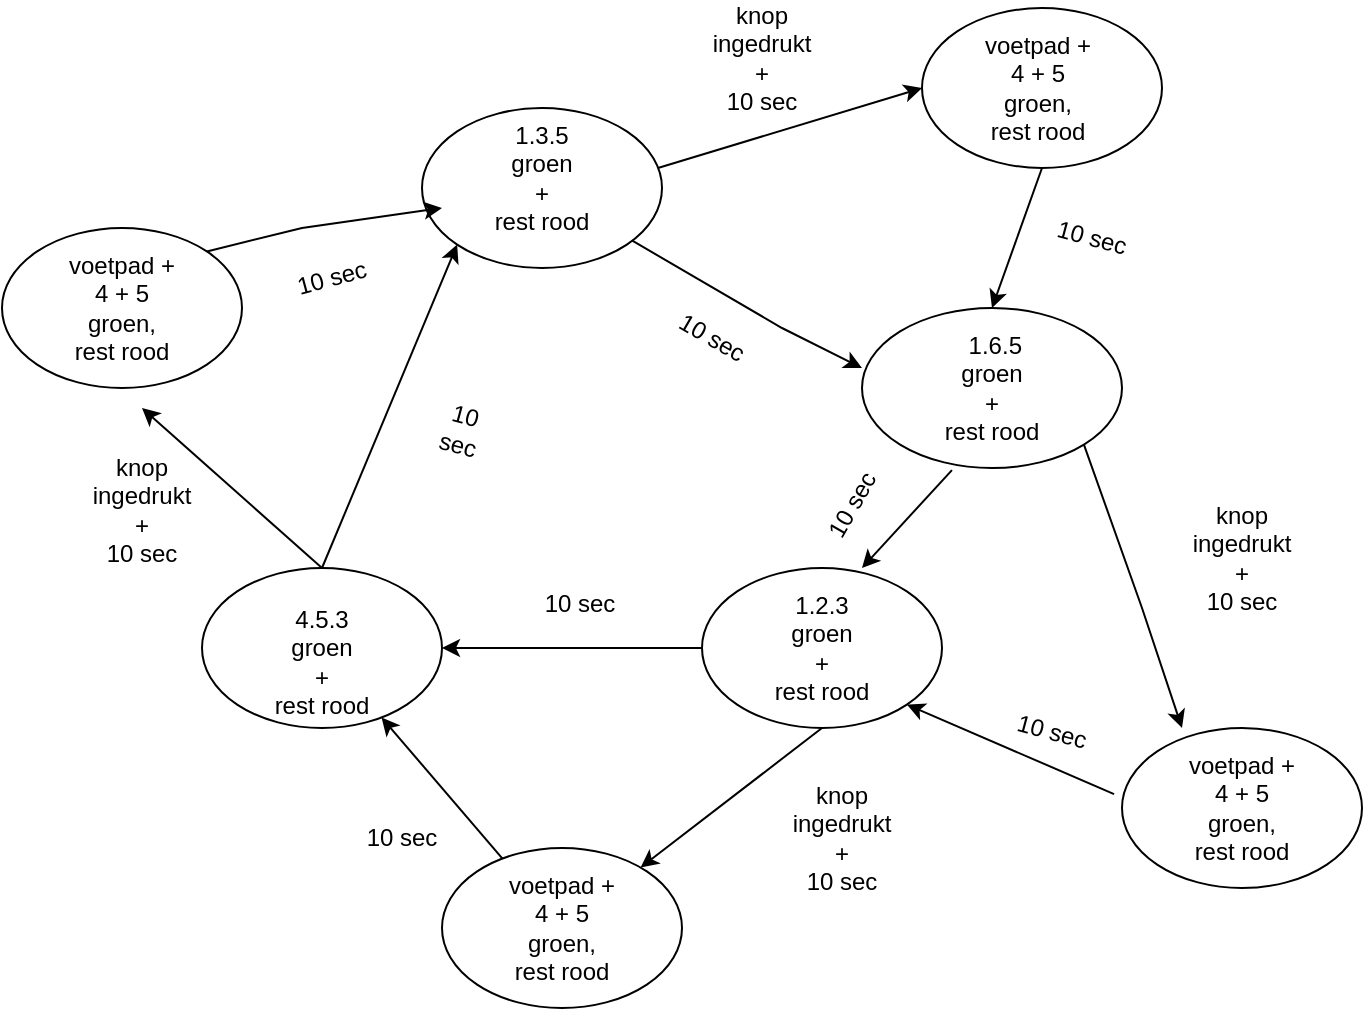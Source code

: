 <mxfile version="20.4.1" type="github">
  <diagram id="kttOxG31RimME8Mo8_W9" name="Pagina-1">
    <mxGraphModel dx="706" dy="708" grid="0" gridSize="10" guides="1" tooltips="1" connect="1" arrows="1" fold="1" page="1" pageScale="1" pageWidth="827" pageHeight="1169" math="0" shadow="0">
      <root>
        <mxCell id="0" />
        <mxCell id="1" parent="0" />
        <mxCell id="hrEoVn3MDDSSl_XmKIdN-11" value="" style="ellipse;whiteSpace=wrap;html=1;rounded=0;" vertex="1" parent="1">
          <mxGeometry x="310" y="190" width="120" height="80" as="geometry" />
        </mxCell>
        <mxCell id="hrEoVn3MDDSSl_XmKIdN-12" value="" style="endArrow=classic;html=1;rounded=0;entryX=0;entryY=0.375;entryDx=0;entryDy=0;entryPerimeter=0;" edge="1" parent="1" source="hrEoVn3MDDSSl_XmKIdN-11" target="hrEoVn3MDDSSl_XmKIdN-13">
          <mxGeometry width="50" height="50" relative="1" as="geometry">
            <mxPoint x="440" y="260" as="sourcePoint" />
            <mxPoint x="530" y="330" as="targetPoint" />
            <Array as="points">
              <mxPoint x="490" y="300" />
            </Array>
          </mxGeometry>
        </mxCell>
        <mxCell id="hrEoVn3MDDSSl_XmKIdN-13" value="" style="ellipse;whiteSpace=wrap;html=1;rounded=0;" vertex="1" parent="1">
          <mxGeometry x="530" y="290" width="130" height="80" as="geometry" />
        </mxCell>
        <mxCell id="hrEoVn3MDDSSl_XmKIdN-14" value="" style="endArrow=classic;html=1;rounded=0;exitX=0.346;exitY=1.013;exitDx=0;exitDy=0;exitPerimeter=0;" edge="1" parent="1" source="hrEoVn3MDDSSl_XmKIdN-13">
          <mxGeometry width="50" height="50" relative="1" as="geometry">
            <mxPoint x="570" y="430" as="sourcePoint" />
            <mxPoint x="530" y="420" as="targetPoint" />
          </mxGeometry>
        </mxCell>
        <mxCell id="hrEoVn3MDDSSl_XmKIdN-15" value="" style="ellipse;whiteSpace=wrap;html=1;rounded=0;" vertex="1" parent="1">
          <mxGeometry x="450" y="420" width="120" height="80" as="geometry" />
        </mxCell>
        <mxCell id="hrEoVn3MDDSSl_XmKIdN-16" value="" style="endArrow=classic;html=1;rounded=0;" edge="1" parent="1" source="hrEoVn3MDDSSl_XmKIdN-15">
          <mxGeometry width="50" height="50" relative="1" as="geometry">
            <mxPoint x="390" y="490" as="sourcePoint" />
            <mxPoint x="320" y="460" as="targetPoint" />
          </mxGeometry>
        </mxCell>
        <mxCell id="hrEoVn3MDDSSl_XmKIdN-17" value="" style="ellipse;whiteSpace=wrap;html=1;rounded=0;" vertex="1" parent="1">
          <mxGeometry x="200" y="420" width="120" height="80" as="geometry" />
        </mxCell>
        <mxCell id="hrEoVn3MDDSSl_XmKIdN-18" value="" style="endArrow=classic;html=1;rounded=0;exitX=0.5;exitY=0;exitDx=0;exitDy=0;" edge="1" parent="1" source="hrEoVn3MDDSSl_XmKIdN-17">
          <mxGeometry width="50" height="50" relative="1" as="geometry">
            <mxPoint x="230" y="420" as="sourcePoint" />
            <mxPoint x="170" y="340" as="targetPoint" />
          </mxGeometry>
        </mxCell>
        <mxCell id="hrEoVn3MDDSSl_XmKIdN-19" value="" style="ellipse;whiteSpace=wrap;html=1;rounded=0;" vertex="1" parent="1">
          <mxGeometry x="100" y="250" width="120" height="80" as="geometry" />
        </mxCell>
        <mxCell id="hrEoVn3MDDSSl_XmKIdN-20" value="" style="endArrow=classic;html=1;rounded=0;exitX=1;exitY=0;exitDx=0;exitDy=0;entryX=0.083;entryY=0.625;entryDx=0;entryDy=0;entryPerimeter=0;" edge="1" parent="1" source="hrEoVn3MDDSSl_XmKIdN-19" target="hrEoVn3MDDSSl_XmKIdN-11">
          <mxGeometry width="50" height="50" relative="1" as="geometry">
            <mxPoint x="420" y="370" as="sourcePoint" />
            <mxPoint x="470" y="320" as="targetPoint" />
            <Array as="points">
              <mxPoint x="250" y="250" />
            </Array>
          </mxGeometry>
        </mxCell>
        <mxCell id="hrEoVn3MDDSSl_XmKIdN-21" value="" style="endArrow=classic;html=1;rounded=0;exitX=0.983;exitY=0.375;exitDx=0;exitDy=0;exitPerimeter=0;" edge="1" parent="1" source="hrEoVn3MDDSSl_XmKIdN-11">
          <mxGeometry width="50" height="50" relative="1" as="geometry">
            <mxPoint x="520" y="520" as="sourcePoint" />
            <mxPoint x="560" y="180" as="targetPoint" />
          </mxGeometry>
        </mxCell>
        <mxCell id="hrEoVn3MDDSSl_XmKIdN-22" value="" style="ellipse;whiteSpace=wrap;html=1;rounded=0;" vertex="1" parent="1">
          <mxGeometry x="560" y="140" width="120" height="80" as="geometry" />
        </mxCell>
        <mxCell id="hrEoVn3MDDSSl_XmKIdN-23" value="" style="endArrow=classic;html=1;rounded=0;exitX=0.5;exitY=1;exitDx=0;exitDy=0;entryX=0.5;entryY=0;entryDx=0;entryDy=0;" edge="1" parent="1" source="hrEoVn3MDDSSl_XmKIdN-22" target="hrEoVn3MDDSSl_XmKIdN-13">
          <mxGeometry width="50" height="50" relative="1" as="geometry">
            <mxPoint x="420" y="370" as="sourcePoint" />
            <mxPoint x="470" y="320" as="targetPoint" />
          </mxGeometry>
        </mxCell>
        <mxCell id="hrEoVn3MDDSSl_XmKIdN-24" value="" style="endArrow=classic;html=1;rounded=0;exitX=1;exitY=1;exitDx=0;exitDy=0;" edge="1" parent="1" source="hrEoVn3MDDSSl_XmKIdN-13">
          <mxGeometry width="50" height="50" relative="1" as="geometry">
            <mxPoint x="420" y="370" as="sourcePoint" />
            <mxPoint x="690" y="500" as="targetPoint" />
            <Array as="points">
              <mxPoint x="670" y="440" />
            </Array>
          </mxGeometry>
        </mxCell>
        <mxCell id="hrEoVn3MDDSSl_XmKIdN-25" value="" style="ellipse;whiteSpace=wrap;html=1;rounded=0;" vertex="1" parent="1">
          <mxGeometry x="660" y="500" width="120" height="80" as="geometry" />
        </mxCell>
        <mxCell id="hrEoVn3MDDSSl_XmKIdN-26" value="" style="endArrow=classic;html=1;rounded=0;exitX=-0.033;exitY=0.413;exitDx=0;exitDy=0;exitPerimeter=0;entryX=1;entryY=1;entryDx=0;entryDy=0;" edge="1" parent="1" source="hrEoVn3MDDSSl_XmKIdN-25" target="hrEoVn3MDDSSl_XmKIdN-15">
          <mxGeometry width="50" height="50" relative="1" as="geometry">
            <mxPoint x="420" y="370" as="sourcePoint" />
            <mxPoint x="470" y="320" as="targetPoint" />
          </mxGeometry>
        </mxCell>
        <mxCell id="hrEoVn3MDDSSl_XmKIdN-27" value="" style="ellipse;whiteSpace=wrap;html=1;rounded=0;" vertex="1" parent="1">
          <mxGeometry x="320" y="560" width="120" height="80" as="geometry" />
        </mxCell>
        <mxCell id="hrEoVn3MDDSSl_XmKIdN-28" value="" style="endArrow=classic;html=1;rounded=0;exitX=0.5;exitY=1;exitDx=0;exitDy=0;" edge="1" parent="1" source="hrEoVn3MDDSSl_XmKIdN-15" target="hrEoVn3MDDSSl_XmKIdN-27">
          <mxGeometry width="50" height="50" relative="1" as="geometry">
            <mxPoint x="420" y="370" as="sourcePoint" />
            <mxPoint x="470" y="320" as="targetPoint" />
          </mxGeometry>
        </mxCell>
        <mxCell id="hrEoVn3MDDSSl_XmKIdN-29" value="" style="endArrow=classic;html=1;rounded=0;" edge="1" parent="1" source="hrEoVn3MDDSSl_XmKIdN-27" target="hrEoVn3MDDSSl_XmKIdN-17">
          <mxGeometry width="50" height="50" relative="1" as="geometry">
            <mxPoint x="420" y="370" as="sourcePoint" />
            <mxPoint x="470" y="320" as="targetPoint" />
          </mxGeometry>
        </mxCell>
        <mxCell id="hrEoVn3MDDSSl_XmKIdN-52" value="10 sec" style="text;html=1;strokeColor=none;fillColor=none;align=center;verticalAlign=middle;whiteSpace=wrap;rounded=0;rotation=-15;" vertex="1" parent="1">
          <mxGeometry x="240" y="260" width="50" height="30" as="geometry" />
        </mxCell>
        <mxCell id="hrEoVn3MDDSSl_XmKIdN-53" value="10 sec" style="text;html=1;strokeColor=none;fillColor=none;align=center;verticalAlign=middle;whiteSpace=wrap;rounded=0;rotation=30;" vertex="1" parent="1">
          <mxGeometry x="430" y="290" width="50" height="30" as="geometry" />
        </mxCell>
        <mxCell id="hrEoVn3MDDSSl_XmKIdN-54" value="10 sec" style="text;html=1;strokeColor=none;fillColor=none;align=center;verticalAlign=middle;whiteSpace=wrap;rounded=0;rotation=-60;" vertex="1" parent="1">
          <mxGeometry x="500.45" y="370" width="50" height="35.96" as="geometry" />
        </mxCell>
        <mxCell id="hrEoVn3MDDSSl_XmKIdN-57" value="10 sec" style="text;html=1;strokeColor=none;fillColor=none;align=center;verticalAlign=middle;whiteSpace=wrap;rounded=0;rotation=0;" vertex="1" parent="1">
          <mxGeometry x="364.001" y="420.001" width="50" height="35.96" as="geometry" />
        </mxCell>
        <mxCell id="hrEoVn3MDDSSl_XmKIdN-58" value="10 sec" style="text;html=1;strokeColor=none;fillColor=none;align=center;verticalAlign=middle;whiteSpace=wrap;rounded=0;rotation=15;" vertex="1" parent="1">
          <mxGeometry x="320.29" y="327.8" width="20" height="45.96" as="geometry" />
        </mxCell>
        <mxCell id="hrEoVn3MDDSSl_XmKIdN-59" value="knop ingedrukt&lt;br&gt;+&lt;br&gt;10 sec" style="text;html=1;strokeColor=none;fillColor=none;align=center;verticalAlign=middle;whiteSpace=wrap;rounded=0;" vertex="1" parent="1">
          <mxGeometry x="450" y="150" width="60" height="30" as="geometry" />
        </mxCell>
        <mxCell id="hrEoVn3MDDSSl_XmKIdN-60" value="knop ingedrukt&lt;br&gt;+&lt;br&gt;10 sec" style="text;html=1;strokeColor=none;fillColor=none;align=center;verticalAlign=middle;whiteSpace=wrap;rounded=0;" vertex="1" parent="1">
          <mxGeometry x="690" y="400" width="60" height="30" as="geometry" />
        </mxCell>
        <mxCell id="hrEoVn3MDDSSl_XmKIdN-61" value="knop ingedrukt&lt;br&gt;+&lt;br&gt;10 sec" style="text;html=1;strokeColor=none;fillColor=none;align=center;verticalAlign=middle;whiteSpace=wrap;rounded=0;" vertex="1" parent="1">
          <mxGeometry x="490" y="540" width="60" height="30" as="geometry" />
        </mxCell>
        <mxCell id="hrEoVn3MDDSSl_XmKIdN-63" value="knop ingedrukt&lt;br&gt;+&lt;br&gt;10 sec" style="text;html=1;strokeColor=none;fillColor=none;align=center;verticalAlign=middle;whiteSpace=wrap;rounded=0;" vertex="1" parent="1">
          <mxGeometry x="140" y="375.96" width="60" height="30" as="geometry" />
        </mxCell>
        <mxCell id="hrEoVn3MDDSSl_XmKIdN-65" value="10 sec" style="text;html=1;strokeColor=none;fillColor=none;align=center;verticalAlign=middle;whiteSpace=wrap;rounded=0;rotation=15;" vertex="1" parent="1">
          <mxGeometry x="620.0" y="239.999" width="50" height="30" as="geometry" />
        </mxCell>
        <mxCell id="hrEoVn3MDDSSl_XmKIdN-66" value="10 sec" style="text;html=1;strokeColor=none;fillColor=none;align=center;verticalAlign=middle;whiteSpace=wrap;rounded=0;rotation=15;" vertex="1" parent="1">
          <mxGeometry x="600.0" y="486.999" width="50" height="30" as="geometry" />
        </mxCell>
        <mxCell id="hrEoVn3MDDSSl_XmKIdN-67" value="10 sec" style="text;html=1;strokeColor=none;fillColor=none;align=center;verticalAlign=middle;whiteSpace=wrap;rounded=0;rotation=0;" vertex="1" parent="1">
          <mxGeometry x="275.0" y="539.999" width="50" height="30" as="geometry" />
        </mxCell>
        <mxCell id="hrEoVn3MDDSSl_XmKIdN-74" value="voetpad + 4 + 5 groen,&lt;br&gt;rest rood" style="text;html=1;strokeColor=none;fillColor=none;align=center;verticalAlign=middle;whiteSpace=wrap;rounded=0;" vertex="1" parent="1">
          <mxGeometry x="350" y="585" width="60" height="30" as="geometry" />
        </mxCell>
        <mxCell id="hrEoVn3MDDSSl_XmKIdN-75" value="voetpad + 4 + 5 groen,&lt;br&gt;rest rood" style="text;html=1;strokeColor=none;fillColor=none;align=center;verticalAlign=middle;whiteSpace=wrap;rounded=0;" vertex="1" parent="1">
          <mxGeometry x="690" y="525" width="60" height="30" as="geometry" />
        </mxCell>
        <mxCell id="hrEoVn3MDDSSl_XmKIdN-76" value="voetpad + 4 + 5 groen,&lt;br&gt;rest rood" style="text;html=1;strokeColor=none;fillColor=none;align=center;verticalAlign=middle;whiteSpace=wrap;rounded=0;" vertex="1" parent="1">
          <mxGeometry x="588.03" y="175" width="60" height="10" as="geometry" />
        </mxCell>
        <mxCell id="hrEoVn3MDDSSl_XmKIdN-77" value="voetpad + 4 + 5 groen,&lt;br&gt;rest rood" style="text;html=1;strokeColor=none;fillColor=none;align=center;verticalAlign=middle;whiteSpace=wrap;rounded=0;" vertex="1" parent="1">
          <mxGeometry x="130" y="275" width="60" height="30" as="geometry" />
        </mxCell>
        <mxCell id="hrEoVn3MDDSSl_XmKIdN-78" value="&amp;nbsp;1.6.5&lt;br&gt;groen&lt;br&gt;+&lt;br&gt;rest rood" style="text;html=1;strokeColor=none;fillColor=none;align=center;verticalAlign=middle;whiteSpace=wrap;rounded=0;" vertex="1" parent="1">
          <mxGeometry x="565" y="315" width="60" height="30" as="geometry" />
        </mxCell>
        <mxCell id="hrEoVn3MDDSSl_XmKIdN-79" value="1.2.3&lt;br&gt;groen&lt;br&gt;+&lt;br&gt;rest rood" style="text;html=1;strokeColor=none;fillColor=none;align=center;verticalAlign=middle;whiteSpace=wrap;rounded=0;" vertex="1" parent="1">
          <mxGeometry x="480" y="430" width="60" height="60" as="geometry" />
        </mxCell>
        <mxCell id="hrEoVn3MDDSSl_XmKIdN-80" value="&lt;br&gt;4.5.3&lt;br&gt;groen&lt;br&gt;+&lt;br&gt;rest rood" style="text;html=1;strokeColor=none;fillColor=none;align=center;verticalAlign=middle;whiteSpace=wrap;rounded=0;" vertex="1" parent="1">
          <mxGeometry x="230" y="445" width="60" height="30" as="geometry" />
        </mxCell>
        <mxCell id="hrEoVn3MDDSSl_XmKIdN-81" value="1.3.5 groen&lt;br&gt;+&lt;br&gt;rest rood" style="text;html=1;strokeColor=none;fillColor=none;align=center;verticalAlign=middle;whiteSpace=wrap;rounded=0;" vertex="1" parent="1">
          <mxGeometry x="340" y="210" width="60" height="30" as="geometry" />
        </mxCell>
        <mxCell id="hrEoVn3MDDSSl_XmKIdN-82" value="" style="endArrow=classic;html=1;entryX=0;entryY=1;entryDx=0;entryDy=0;" edge="1" parent="1" target="hrEoVn3MDDSSl_XmKIdN-11">
          <mxGeometry width="50" height="50" relative="1" as="geometry">
            <mxPoint x="260" y="420" as="sourcePoint" />
            <mxPoint x="310" y="370" as="targetPoint" />
          </mxGeometry>
        </mxCell>
      </root>
    </mxGraphModel>
  </diagram>
</mxfile>
